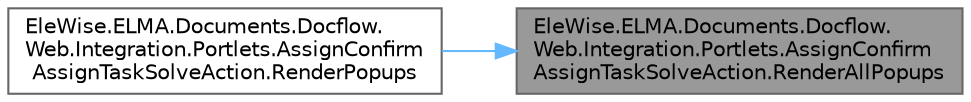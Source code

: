 digraph "EleWise.ELMA.Documents.Docflow.Web.Integration.Portlets.AssignConfirmAssignTaskSolveAction.RenderAllPopups"
{
 // LATEX_PDF_SIZE
  bgcolor="transparent";
  edge [fontname=Helvetica,fontsize=10,labelfontname=Helvetica,labelfontsize=10];
  node [fontname=Helvetica,fontsize=10,shape=box,height=0.2,width=0.4];
  rankdir="RL";
  Node1 [id="Node000001",label="EleWise.ELMA.Documents.Docflow.\lWeb.Integration.Portlets.AssignConfirm\lAssignTaskSolveAction.RenderAllPopups",height=0.2,width=0.4,color="gray40", fillcolor="grey60", style="filled", fontcolor="black",tooltip="Отрисовать всплывающие окна"];
  Node1 -> Node2 [id="edge1_Node000001_Node000002",dir="back",color="steelblue1",style="solid",tooltip=" "];
  Node2 [id="Node000002",label="EleWise.ELMA.Documents.Docflow.\lWeb.Integration.Portlets.AssignConfirm\lAssignTaskSolveAction.RenderPopups",height=0.2,width=0.4,color="grey40", fillcolor="white", style="filled",URL="$class_ele_wise_1_1_e_l_m_a_1_1_documents_1_1_docflow_1_1_web_1_1_integration_1_1_portlets_1_1_as75559277dff5cdb434dd52a7a1a1f43f.html#a393ab94231ab11d413a62673521624a6",tooltip=" "];
}
